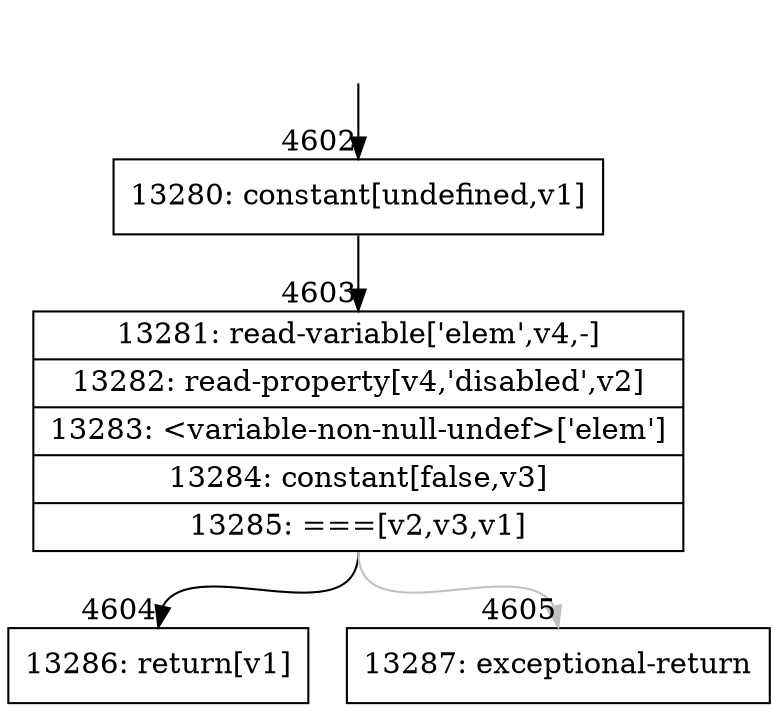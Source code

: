 digraph {
rankdir="TD"
BB_entry301[shape=none,label=""];
BB_entry301 -> BB4602 [tailport=s, headport=n, headlabel="    4602"]
BB4602 [shape=record label="{13280: constant[undefined,v1]}" ] 
BB4602 -> BB4603 [tailport=s, headport=n, headlabel="      4603"]
BB4603 [shape=record label="{13281: read-variable['elem',v4,-]|13282: read-property[v4,'disabled',v2]|13283: \<variable-non-null-undef\>['elem']|13284: constant[false,v3]|13285: ===[v2,v3,v1]}" ] 
BB4603 -> BB4604 [tailport=s, headport=n, headlabel="      4604"]
BB4603 -> BB4605 [tailport=s, headport=n, color=gray, headlabel="      4605"]
BB4604 [shape=record label="{13286: return[v1]}" ] 
BB4605 [shape=record label="{13287: exceptional-return}" ] 
//#$~ 4893
}
